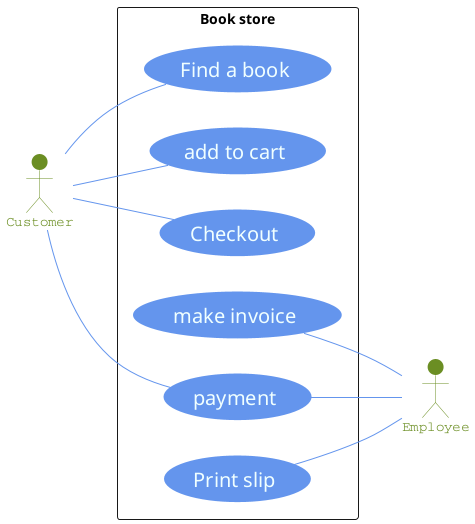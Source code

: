 @startuml Book-store-1

left to right direction
skinparam packageStyle rectangle
skinparam Shadowing false
skinparam actor {
    BorderColor OliveDrab
    FontName Courier
    FontColor OliveDrab
    BackgroundColor OliveDrab
}

' skinparam linetype ortho
skinparam usecase {
    BackgroundColor CornflowerBlue
    BorderColor CornflowerBlue
    FontColor Azure
    FontSize 20

    ArrowColor CornflowerBlue
}

actor Customer
actor Employee

rectangle "Book store"{
    Customer -- (Find a book)
    Customer -- (add to cart)
    Customer -- (Checkout)
    (make invoice) -- Employee
    Customer -- (payment)
    (payment) -- Employee
    (Print slip) -- Employee
}
@enduml